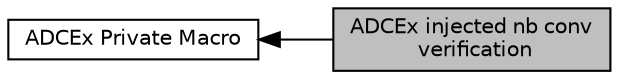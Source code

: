 digraph "ADCEx injected nb conv verification"
{
  edge [fontname="Helvetica",fontsize="10",labelfontname="Helvetica",labelfontsize="10"];
  node [fontname="Helvetica",fontsize="10",shape=box];
  rankdir=LR;
  Node2 [label="ADCEx Private Macro",height=0.2,width=0.4,color="black", fillcolor="white", style="filled",URL="$group___a_d_c_ex___private___macro.html",tooltip=" "];
  Node1 [label="ADCEx injected nb conv\l verification",height=0.2,width=0.4,color="black", fillcolor="grey75", style="filled", fontcolor="black",tooltip=" "];
  Node2->Node1 [shape=plaintext, dir="back", style="solid"];
}
